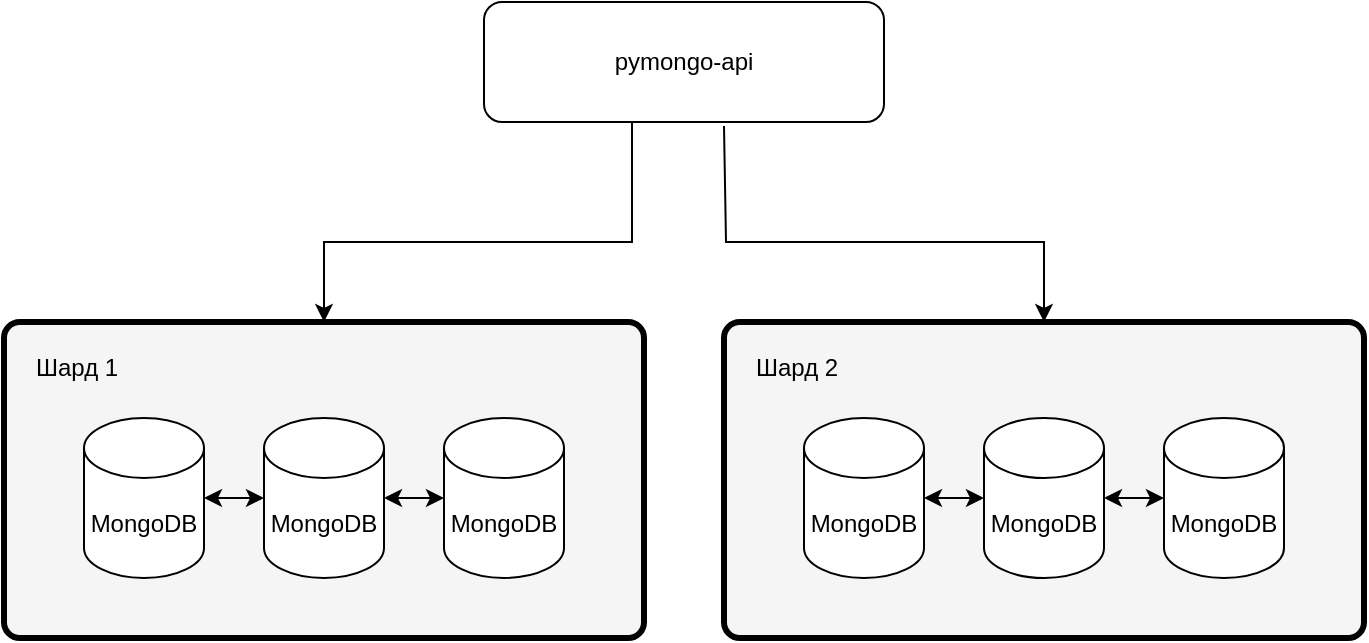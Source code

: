 <mxfile version="22.1.22" type="embed">
  <diagram id="lk1COBMz9VqpQqYmjmja" name="Page-1">
    <mxGraphModel dx="797" dy="402" grid="1" gridSize="10" guides="1" tooltips="1" connect="1" arrows="1" fold="1" page="1" pageScale="1" pageWidth="850" pageHeight="1100" math="0" shadow="0">
      <root>
        <mxCell id="0" />
        <mxCell id="1" parent="0" />
        <mxCell id="3" value="pymongo-api" style="rounded=1;whiteSpace=wrap;html=1;" vertex="1" parent="1">
          <mxGeometry x="280" y="200" width="200" height="60" as="geometry" />
        </mxCell>
        <mxCell id="5" value="" style="endArrow=classic;html=1;rounded=0;entryX=0.5;entryY=0;entryDx=0;entryDy=0;" edge="1" parent="1" target="12">
          <mxGeometry width="50" height="50" relative="1" as="geometry">
            <mxPoint x="354" y="260" as="sourcePoint" />
            <mxPoint x="321" y="340" as="targetPoint" />
            <Array as="points">
              <mxPoint x="354" y="320" />
              <mxPoint x="200" y="320" />
            </Array>
          </mxGeometry>
        </mxCell>
        <mxCell id="12" value="" style="rounded=1;whiteSpace=wrap;html=1;arcSize=5;fillColor=#f5f5f5;strokeColor=#000000;strokeWidth=3;" vertex="1" parent="1">
          <mxGeometry x="40" y="360" width="320" height="158" as="geometry" />
        </mxCell>
        <mxCell id="13" value="MongoDB" style="shape=cylinder3;whiteSpace=wrap;html=1;boundedLbl=1;backgroundOutline=1;size=15;" vertex="1" parent="1">
          <mxGeometry x="170" y="408" width="60" height="80" as="geometry" />
        </mxCell>
        <mxCell id="14" value="MongoDB" style="shape=cylinder3;whiteSpace=wrap;html=1;boundedLbl=1;backgroundOutline=1;size=15;" vertex="1" parent="1">
          <mxGeometry x="260" y="408" width="60" height="80" as="geometry" />
        </mxCell>
        <mxCell id="15" value="MongoDB" style="shape=cylinder3;whiteSpace=wrap;html=1;boundedLbl=1;backgroundOutline=1;size=15;" vertex="1" parent="1">
          <mxGeometry x="80" y="408" width="60" height="80" as="geometry" />
        </mxCell>
        <mxCell id="16" value="" style="endArrow=classic;startArrow=classic;html=1;rounded=0;exitX=1;exitY=0.5;exitDx=0;exitDy=0;exitPerimeter=0;entryX=0;entryY=0.5;entryDx=0;entryDy=0;entryPerimeter=0;" edge="1" parent="1" source="15" target="13">
          <mxGeometry width="50" height="50" relative="1" as="geometry">
            <mxPoint x="130" y="568" as="sourcePoint" />
            <mxPoint x="180" y="518" as="targetPoint" />
          </mxGeometry>
        </mxCell>
        <mxCell id="17" value="" style="endArrow=classic;startArrow=classic;html=1;rounded=0;exitX=1;exitY=0.5;exitDx=0;exitDy=0;exitPerimeter=0;entryX=0;entryY=0.5;entryDx=0;entryDy=0;entryPerimeter=0;" edge="1" parent="1" source="13" target="14">
          <mxGeometry width="50" height="50" relative="1" as="geometry">
            <mxPoint x="270" y="398" as="sourcePoint" />
            <mxPoint x="320" y="348" as="targetPoint" />
          </mxGeometry>
        </mxCell>
        <mxCell id="18" value="Шард 1" style="text;strokeColor=none;fillColor=none;align=left;verticalAlign=middle;spacingLeft=4;spacingRight=4;overflow=hidden;points=[[0,0.5],[1,0.5]];portConstraint=eastwest;rotatable=0;whiteSpace=wrap;html=1;" vertex="1" parent="1">
          <mxGeometry x="50" y="368" width="80" height="30" as="geometry" />
        </mxCell>
        <mxCell id="19" value="" style="rounded=1;whiteSpace=wrap;html=1;arcSize=5;fillColor=#f5f5f5;strokeColor=#000000;strokeWidth=3;" vertex="1" parent="1">
          <mxGeometry x="400" y="360" width="320" height="158" as="geometry" />
        </mxCell>
        <mxCell id="20" value="MongoDB" style="shape=cylinder3;whiteSpace=wrap;html=1;boundedLbl=1;backgroundOutline=1;size=15;" vertex="1" parent="1">
          <mxGeometry x="530" y="408" width="60" height="80" as="geometry" />
        </mxCell>
        <mxCell id="21" value="MongoDB" style="shape=cylinder3;whiteSpace=wrap;html=1;boundedLbl=1;backgroundOutline=1;size=15;" vertex="1" parent="1">
          <mxGeometry x="620" y="408" width="60" height="80" as="geometry" />
        </mxCell>
        <mxCell id="22" value="MongoDB" style="shape=cylinder3;whiteSpace=wrap;html=1;boundedLbl=1;backgroundOutline=1;size=15;" vertex="1" parent="1">
          <mxGeometry x="440" y="408" width="60" height="80" as="geometry" />
        </mxCell>
        <mxCell id="23" value="" style="endArrow=classic;startArrow=classic;html=1;rounded=0;exitX=1;exitY=0.5;exitDx=0;exitDy=0;exitPerimeter=0;entryX=0;entryY=0.5;entryDx=0;entryDy=0;entryPerimeter=0;" edge="1" parent="1" source="22" target="20">
          <mxGeometry width="50" height="50" relative="1" as="geometry">
            <mxPoint x="490" y="568" as="sourcePoint" />
            <mxPoint x="540" y="518" as="targetPoint" />
          </mxGeometry>
        </mxCell>
        <mxCell id="24" value="" style="endArrow=classic;startArrow=classic;html=1;rounded=0;exitX=1;exitY=0.5;exitDx=0;exitDy=0;exitPerimeter=0;entryX=0;entryY=0.5;entryDx=0;entryDy=0;entryPerimeter=0;" edge="1" parent="1" source="20" target="21">
          <mxGeometry width="50" height="50" relative="1" as="geometry">
            <mxPoint x="630" y="398" as="sourcePoint" />
            <mxPoint x="680" y="348" as="targetPoint" />
          </mxGeometry>
        </mxCell>
        <mxCell id="25" value="Шард 2" style="text;strokeColor=none;fillColor=none;align=left;verticalAlign=middle;spacingLeft=4;spacingRight=4;overflow=hidden;points=[[0,0.5],[1,0.5]];portConstraint=eastwest;rotatable=0;whiteSpace=wrap;html=1;" vertex="1" parent="1">
          <mxGeometry x="410" y="368" width="80" height="30" as="geometry" />
        </mxCell>
        <mxCell id="26" value="" style="endArrow=classic;html=1;rounded=0;entryX=0.5;entryY=0;entryDx=0;entryDy=0;" edge="1" parent="1" target="19">
          <mxGeometry width="50" height="50" relative="1" as="geometry">
            <mxPoint x="400" y="262" as="sourcePoint" />
            <mxPoint x="430" y="350" as="targetPoint" />
            <Array as="points">
              <mxPoint x="401" y="320" />
              <mxPoint x="560" y="320" />
            </Array>
          </mxGeometry>
        </mxCell>
      </root>
    </mxGraphModel>
  </diagram>
</mxfile>
